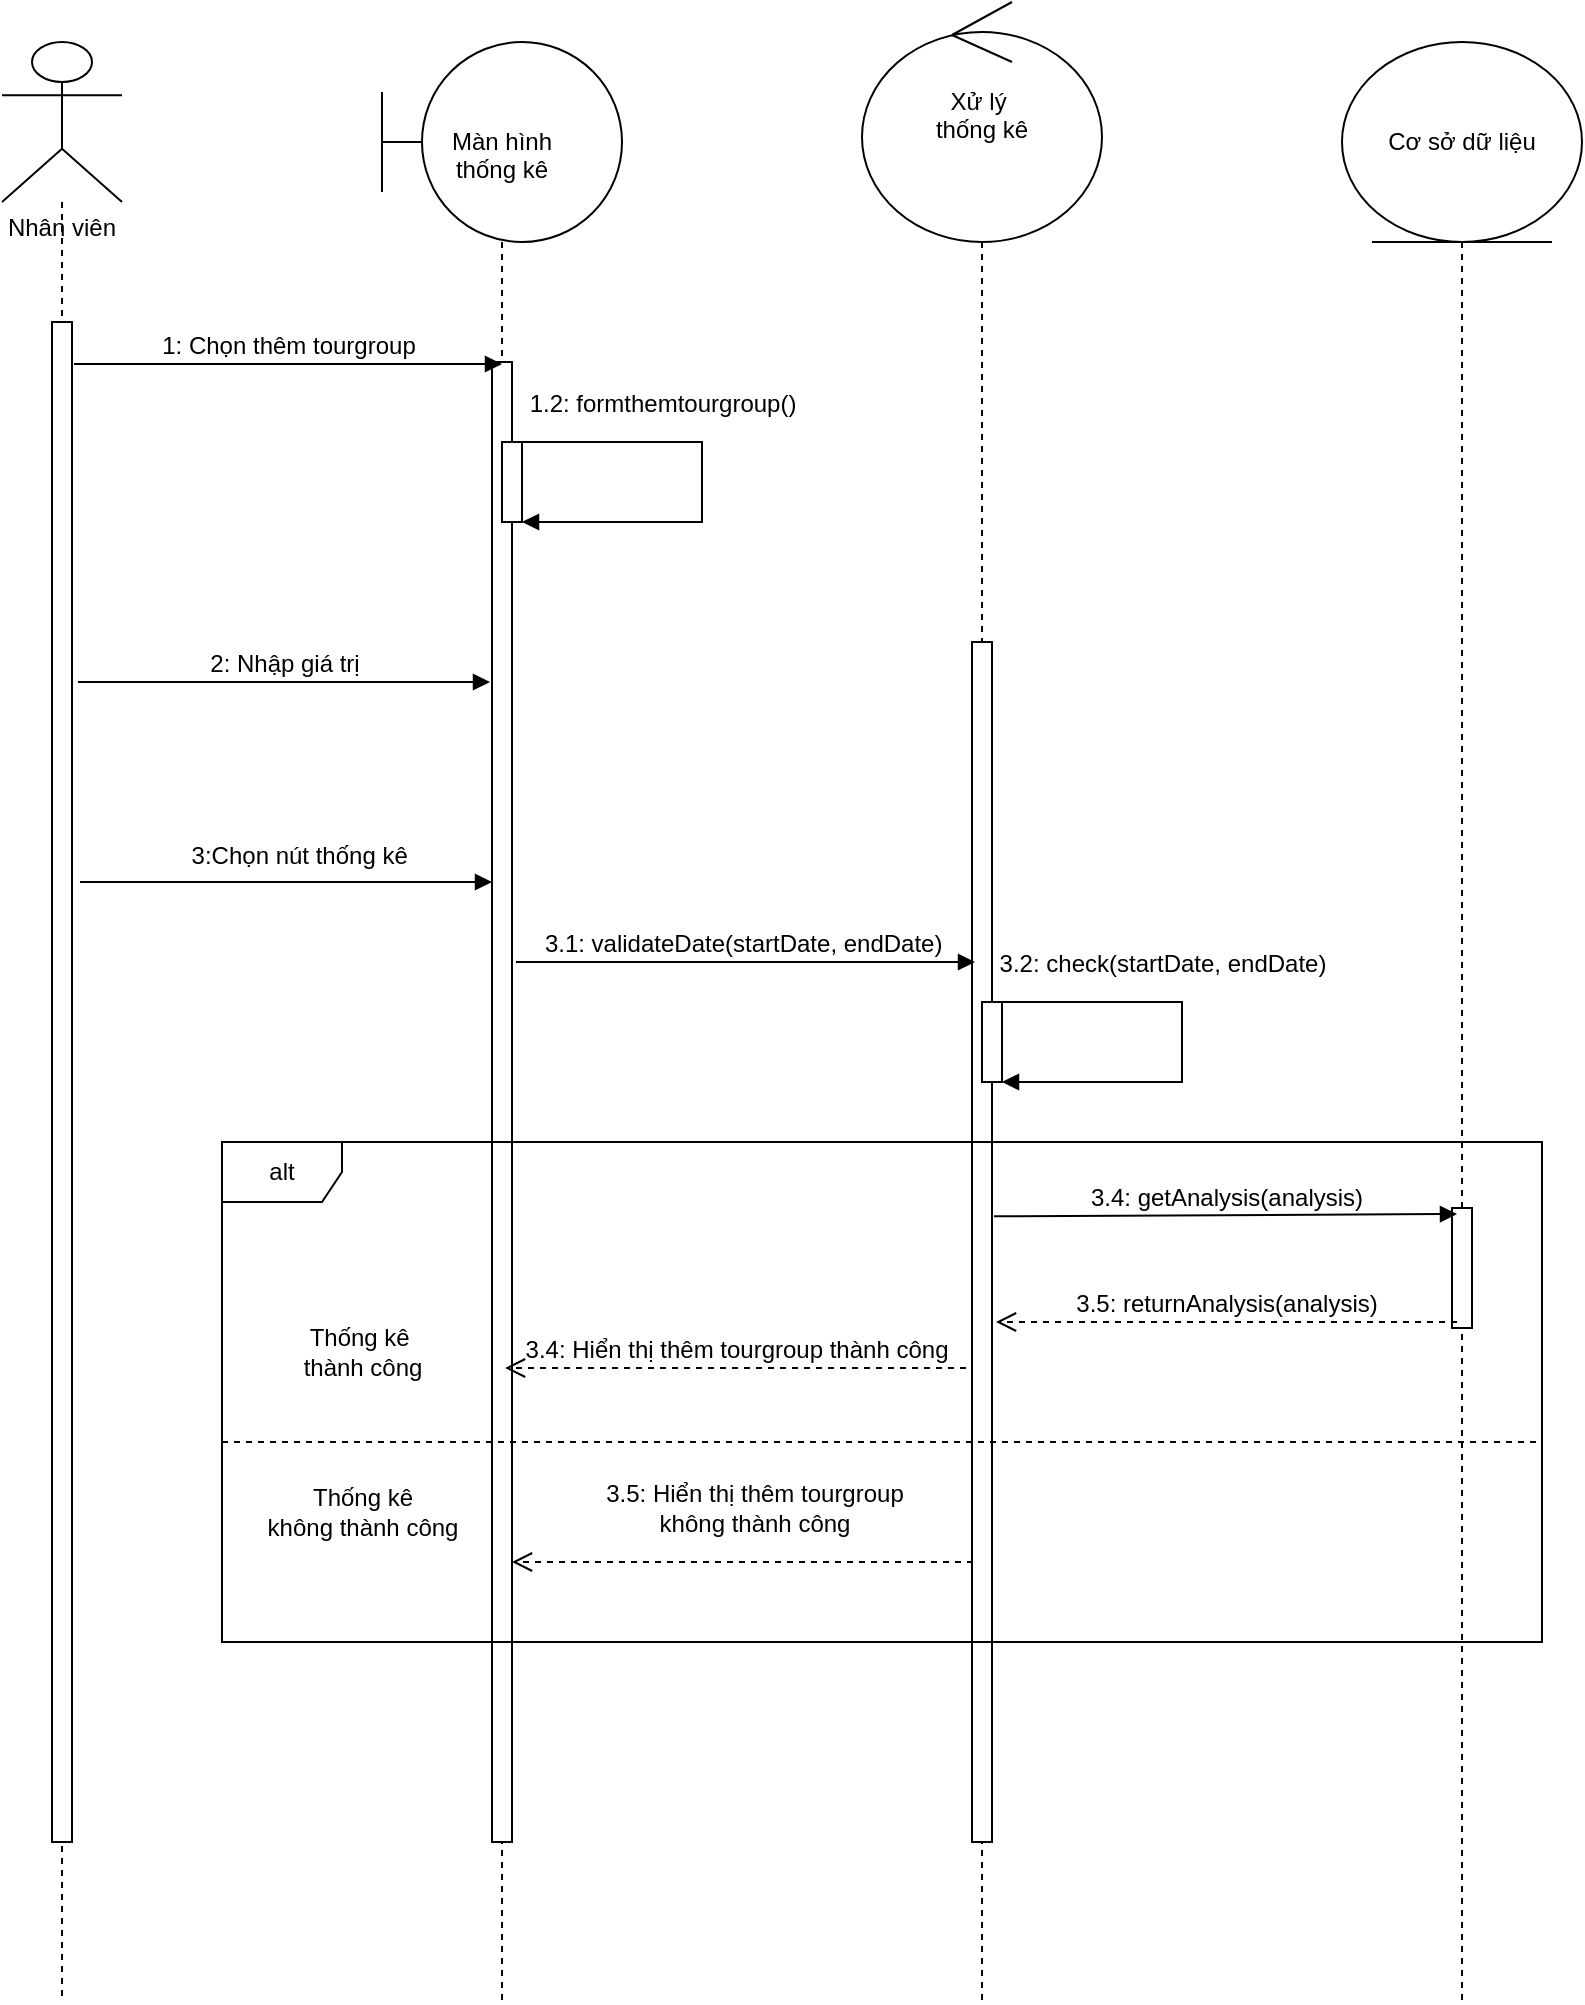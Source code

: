 <mxfile version="14.4.3" type="device"><diagram id="j35PRfuS3rS9tGFF6TlJ" name="Page-1"><mxGraphModel dx="852" dy="494" grid="1" gridSize="10" guides="1" tooltips="1" connect="1" arrows="1" fold="1" page="1" pageScale="1" pageWidth="850" pageHeight="1100" math="0" shadow="0"><root><mxCell id="0"/><mxCell id="1" parent="0"/><mxCell id="b2TQc4b1ZqAiPSDbQp9B-11" value="&lt;br style=&quot;font-size: 12px;&quot;&gt;&lt;br style=&quot;font-size: 12px;&quot;&gt;&lt;br style=&quot;font-size: 12px;&quot;&gt;Nhân viên" style="shape=umlLifeline;participant=umlActor;perimeter=lifelinePerimeter;whiteSpace=wrap;html=1;container=1;collapsible=0;recursiveResize=0;verticalAlign=top;spacingTop=36;outlineConnect=0;size=80;fontSize=12;" parent="1" vertex="1"><mxGeometry x="50" y="20" width="60" height="980" as="geometry"/></mxCell><mxCell id="b2TQc4b1ZqAiPSDbQp9B-16" value="" style="html=1;points=[];perimeter=orthogonalPerimeter;fontSize=12;" parent="b2TQc4b1ZqAiPSDbQp9B-11" vertex="1"><mxGeometry x="25" y="140" width="10" height="760" as="geometry"/></mxCell><mxCell id="b2TQc4b1ZqAiPSDbQp9B-12" value="Màn hình&lt;br style=&quot;font-size: 12px&quot;&gt;thống kê" style="shape=umlLifeline;participant=umlBoundary;perimeter=lifelinePerimeter;whiteSpace=wrap;html=1;container=1;collapsible=0;recursiveResize=0;verticalAlign=top;spacingTop=36;outlineConnect=0;size=100;fontSize=12;" parent="1" vertex="1"><mxGeometry x="240" y="20" width="120" height="980" as="geometry"/></mxCell><mxCell id="b2TQc4b1ZqAiPSDbQp9B-26" value="" style="html=1;points=[];perimeter=orthogonalPerimeter;fontSize=12;" parent="b2TQc4b1ZqAiPSDbQp9B-12" vertex="1"><mxGeometry x="55" y="160" width="10" height="740" as="geometry"/></mxCell><mxCell id="b2TQc4b1ZqAiPSDbQp9B-14" value="Xử lý&amp;nbsp;&lt;br&gt;thống kê" style="shape=umlLifeline;participant=umlControl;perimeter=lifelinePerimeter;whiteSpace=wrap;html=1;container=1;collapsible=0;recursiveResize=0;verticalAlign=top;spacingTop=36;outlineConnect=0;size=120;fontSize=12;" parent="1" vertex="1"><mxGeometry x="480" width="120" height="1000" as="geometry"/></mxCell><mxCell id="b2TQc4b1ZqAiPSDbQp9B-28" value="" style="html=1;points=[];perimeter=orthogonalPerimeter;fontSize=12;" parent="b2TQc4b1ZqAiPSDbQp9B-14" vertex="1"><mxGeometry x="55" y="320" width="10" height="600" as="geometry"/></mxCell><mxCell id="b2TQc4b1ZqAiPSDbQp9B-15" value="Cơ sở dữ liệu" style="shape=umlLifeline;participant=umlEntity;perimeter=lifelinePerimeter;whiteSpace=wrap;html=1;container=1;collapsible=0;recursiveResize=0;verticalAlign=top;spacingTop=36;outlineConnect=0;size=100;fontSize=12;" parent="1" vertex="1"><mxGeometry x="720" y="20" width="120" height="980" as="geometry"/></mxCell><mxCell id="lUowPf4n1j_vVSAmGWT4-11" value="" style="html=1;points=[];perimeter=orthogonalPerimeter;fontSize=12;" parent="b2TQc4b1ZqAiPSDbQp9B-15" vertex="1"><mxGeometry x="55" y="583" width="10" height="60" as="geometry"/></mxCell><mxCell id="b2TQc4b1ZqAiPSDbQp9B-19" value="1: Chọn thêm tourgroup" style="html=1;verticalAlign=bottom;endArrow=block;fontSize=12;" parent="1" edge="1"><mxGeometry width="80" relative="1" as="geometry"><mxPoint x="86" y="181" as="sourcePoint"/><mxPoint x="300" y="181" as="targetPoint"/></mxGeometry></mxCell><mxCell id="b2TQc4b1ZqAiPSDbQp9B-21" value="" style="html=1;points=[];perimeter=orthogonalPerimeter;fontSize=12;" parent="1" vertex="1"><mxGeometry x="300" y="220" width="10" height="40" as="geometry"/></mxCell><mxCell id="b2TQc4b1ZqAiPSDbQp9B-23" value="1.2: formthemtourgroup()" style="html=1;verticalAlign=bottom;endArrow=block;fontSize=12;rounded=0;" parent="1" edge="1"><mxGeometry x="-0.364" y="10" width="80" relative="1" as="geometry"><mxPoint x="310" y="220" as="sourcePoint"/><mxPoint x="310" y="260" as="targetPoint"/><Array as="points"><mxPoint x="400" y="220"/><mxPoint x="400" y="260"/></Array><mxPoint as="offset"/></mxGeometry></mxCell><mxCell id="lUowPf4n1j_vVSAmGWT4-3" value="2: Nhập giá trị" style="html=1;verticalAlign=bottom;endArrow=block;fontSize=12;" parent="1" edge="1"><mxGeometry width="80" relative="1" as="geometry"><mxPoint x="88" y="340" as="sourcePoint"/><mxPoint x="294" y="340" as="targetPoint"/></mxGeometry></mxCell><mxCell id="lUowPf4n1j_vVSAmGWT4-6" value="3.1: validateDate(startDate, endDate)&amp;nbsp;" style="html=1;verticalAlign=bottom;endArrow=block;fontSize=12;" parent="1" edge="1"><mxGeometry width="80" relative="1" as="geometry"><mxPoint x="307" y="480" as="sourcePoint"/><mxPoint x="536.5" y="480" as="targetPoint"/></mxGeometry></mxCell><mxCell id="lUowPf4n1j_vVSAmGWT4-7" value="3:Chọn nút thống kê&amp;nbsp;" style="html=1;verticalAlign=bottom;endArrow=block;fontSize=12;" parent="1" edge="1"><mxGeometry x="0.078" y="5" width="80" relative="1" as="geometry"><mxPoint x="89" y="440" as="sourcePoint"/><mxPoint x="295" y="440" as="targetPoint"/><mxPoint y="1" as="offset"/></mxGeometry></mxCell><mxCell id="lUowPf4n1j_vVSAmGWT4-8" value="" style="html=1;points=[];perimeter=orthogonalPerimeter;fontSize=12;" parent="1" vertex="1"><mxGeometry x="540" y="500" width="10" height="40" as="geometry"/></mxCell><mxCell id="lUowPf4n1j_vVSAmGWT4-9" value="3.2: check(startDate, endDate)" style="html=1;verticalAlign=bottom;endArrow=block;fontSize=12;rounded=0;" parent="1" edge="1"><mxGeometry x="-0.273" y="10" width="80" relative="1" as="geometry"><mxPoint x="550" y="500" as="sourcePoint"/><mxPoint x="550" y="540" as="targetPoint"/><Array as="points"><mxPoint x="640" y="500"/><mxPoint x="640" y="540"/></Array><mxPoint as="offset"/></mxGeometry></mxCell><mxCell id="lUowPf4n1j_vVSAmGWT4-10" value="3.4: getAnalysis(analysis)" style="html=1;verticalAlign=bottom;endArrow=block;fontSize=12;exitX=1.3;exitY=0.717;exitDx=0;exitDy=0;exitPerimeter=0;" parent="1" edge="1"><mxGeometry width="80" relative="1" as="geometry"><mxPoint x="546" y="607.14" as="sourcePoint"/><mxPoint x="777.5" y="606" as="targetPoint"/></mxGeometry></mxCell><mxCell id="lUowPf4n1j_vVSAmGWT4-12" value="3.4: Hiển thị thêm tourgroup thành công" style="html=1;verticalAlign=bottom;endArrow=open;dashed=1;endSize=8;fontSize=12;" parent="1" edge="1"><mxGeometry relative="1" as="geometry"><mxPoint x="532" y="683" as="sourcePoint"/><mxPoint x="301.5" y="683" as="targetPoint"/></mxGeometry></mxCell><mxCell id="lUowPf4n1j_vVSAmGWT4-13" value="3.5: Hiển thị thêm tourgroup &lt;br&gt;không thành công" style="html=1;verticalAlign=bottom;endArrow=open;dashed=1;endSize=8;fontSize=12;" parent="1" edge="1"><mxGeometry x="-0.041" y="-10" relative="1" as="geometry"><mxPoint x="535.5" y="780" as="sourcePoint"/><mxPoint x="305" y="780" as="targetPoint"/><mxPoint x="1" as="offset"/></mxGeometry></mxCell><mxCell id="lUowPf4n1j_vVSAmGWT4-15" value="" style="endArrow=none;dashed=1;html=1;fontSize=12;" parent="1" edge="1"><mxGeometry width="50" height="50" relative="1" as="geometry"><mxPoint x="160" y="720" as="sourcePoint"/><mxPoint x="820" y="720" as="targetPoint"/></mxGeometry></mxCell><mxCell id="lUowPf4n1j_vVSAmGWT4-16" value="Thống kê&amp;nbsp;&lt;br&gt;thành công" style="text;html=1;align=center;verticalAlign=middle;resizable=0;points=[];autosize=1;fontSize=12;" parent="1" vertex="1"><mxGeometry x="195" y="660" width="70" height="30" as="geometry"/></mxCell><mxCell id="lUowPf4n1j_vVSAmGWT4-17" value="Thống kê&lt;br&gt;không thành công" style="text;html=1;align=center;verticalAlign=middle;resizable=0;points=[];autosize=1;fontSize=12;" parent="1" vertex="1"><mxGeometry x="175" y="740" width="110" height="30" as="geometry"/></mxCell><mxCell id="lUowPf4n1j_vVSAmGWT4-20" value="alt" style="shape=umlFrame;whiteSpace=wrap;html=1;fontSize=12;" parent="1" vertex="1"><mxGeometry x="160" y="570" width="660" height="250" as="geometry"/></mxCell><mxCell id="-8-Ij-F79b5cbERqYD3I-1" value="3.5: returnAnalysis(analysis)" style="html=1;verticalAlign=bottom;endArrow=open;dashed=1;endSize=8;fontSize=12;" edge="1" parent="1"><mxGeometry relative="1" as="geometry"><mxPoint x="777.5" y="660" as="sourcePoint"/><mxPoint x="547" y="660" as="targetPoint"/></mxGeometry></mxCell></root></mxGraphModel></diagram></mxfile>